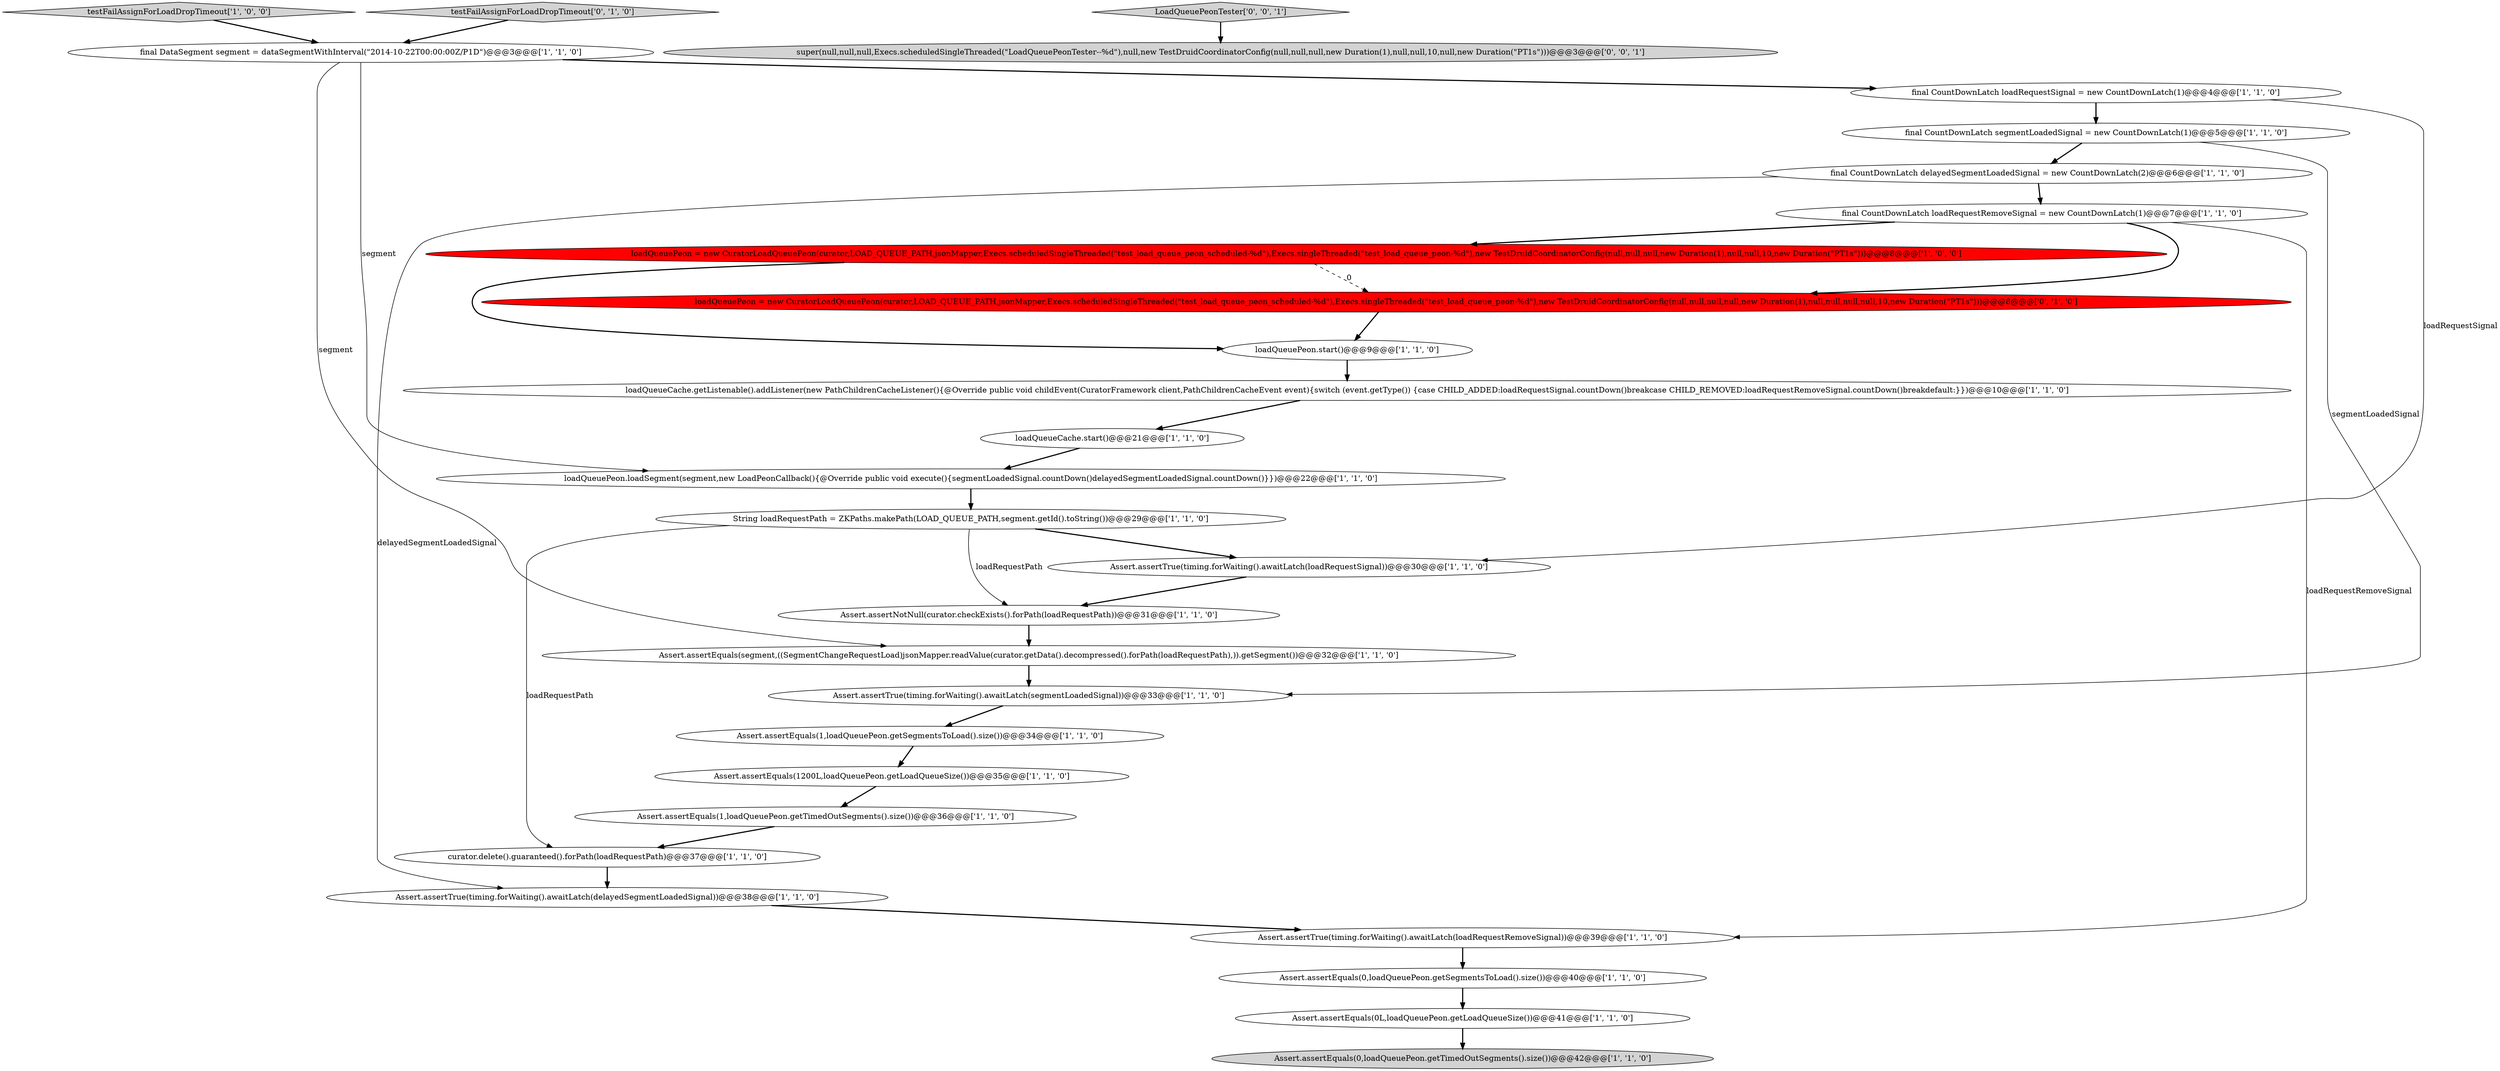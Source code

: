 digraph {
4 [style = filled, label = "Assert.assertEquals(1,loadQueuePeon.getTimedOutSegments().size())@@@36@@@['1', '1', '0']", fillcolor = white, shape = ellipse image = "AAA0AAABBB1BBB"];
28 [style = filled, label = "LoadQueuePeonTester['0', '0', '1']", fillcolor = lightgray, shape = diamond image = "AAA0AAABBB3BBB"];
5 [style = filled, label = "final CountDownLatch loadRequestRemoveSignal = new CountDownLatch(1)@@@7@@@['1', '1', '0']", fillcolor = white, shape = ellipse image = "AAA0AAABBB1BBB"];
15 [style = filled, label = "final CountDownLatch segmentLoadedSignal = new CountDownLatch(1)@@@5@@@['1', '1', '0']", fillcolor = white, shape = ellipse image = "AAA0AAABBB1BBB"];
13 [style = filled, label = "Assert.assertTrue(timing.forWaiting().awaitLatch(segmentLoadedSignal))@@@33@@@['1', '1', '0']", fillcolor = white, shape = ellipse image = "AAA0AAABBB1BBB"];
3 [style = filled, label = "final CountDownLatch loadRequestSignal = new CountDownLatch(1)@@@4@@@['1', '1', '0']", fillcolor = white, shape = ellipse image = "AAA0AAABBB1BBB"];
1 [style = filled, label = "Assert.assertNotNull(curator.checkExists().forPath(loadRequestPath))@@@31@@@['1', '1', '0']", fillcolor = white, shape = ellipse image = "AAA0AAABBB1BBB"];
11 [style = filled, label = "loadQueuePeon = new CuratorLoadQueuePeon(curator,LOAD_QUEUE_PATH,jsonMapper,Execs.scheduledSingleThreaded(\"test_load_queue_peon_scheduled-%d\"),Execs.singleThreaded(\"test_load_queue_peon-%d\"),new TestDruidCoordinatorConfig(null,null,null,new Duration(1),null,null,10,new Duration(\"PT1s\")))@@@8@@@['1', '0', '0']", fillcolor = red, shape = ellipse image = "AAA1AAABBB1BBB"];
9 [style = filled, label = "final DataSegment segment = dataSegmentWithInterval(\"2014-10-22T00:00:00Z/P1D\")@@@3@@@['1', '1', '0']", fillcolor = white, shape = ellipse image = "AAA0AAABBB1BBB"];
14 [style = filled, label = "Assert.assertEquals(1,loadQueuePeon.getSegmentsToLoad().size())@@@34@@@['1', '1', '0']", fillcolor = white, shape = ellipse image = "AAA0AAABBB1BBB"];
18 [style = filled, label = "loadQueueCache.getListenable().addListener(new PathChildrenCacheListener(){@Override public void childEvent(CuratorFramework client,PathChildrenCacheEvent event){switch (event.getType()) {case CHILD_ADDED:loadRequestSignal.countDown()breakcase CHILD_REMOVED:loadRequestRemoveSignal.countDown()breakdefault:}})@@@10@@@['1', '1', '0']", fillcolor = white, shape = ellipse image = "AAA0AAABBB1BBB"];
23 [style = filled, label = "Assert.assertTrue(timing.forWaiting().awaitLatch(loadRequestSignal))@@@30@@@['1', '1', '0']", fillcolor = white, shape = ellipse image = "AAA0AAABBB1BBB"];
27 [style = filled, label = "super(null,null,null,Execs.scheduledSingleThreaded(\"LoadQueuePeonTester--%d\"),null,new TestDruidCoordinatorConfig(null,null,null,new Duration(1),null,null,10,null,new Duration(\"PT1s\")))@@@3@@@['0', '0', '1']", fillcolor = lightgray, shape = ellipse image = "AAA0AAABBB3BBB"];
8 [style = filled, label = "Assert.assertEquals(segment,((SegmentChangeRequestLoad)jsonMapper.readValue(curator.getData().decompressed().forPath(loadRequestPath),)).getSegment())@@@32@@@['1', '1', '0']", fillcolor = white, shape = ellipse image = "AAA0AAABBB1BBB"];
7 [style = filled, label = "String loadRequestPath = ZKPaths.makePath(LOAD_QUEUE_PATH,segment.getId().toString())@@@29@@@['1', '1', '0']", fillcolor = white, shape = ellipse image = "AAA0AAABBB1BBB"];
6 [style = filled, label = "loadQueuePeon.loadSegment(segment,new LoadPeonCallback(){@Override public void execute(){segmentLoadedSignal.countDown()delayedSegmentLoadedSignal.countDown()}})@@@22@@@['1', '1', '0']", fillcolor = white, shape = ellipse image = "AAA0AAABBB1BBB"];
22 [style = filled, label = "Assert.assertEquals(1200L,loadQueuePeon.getLoadQueueSize())@@@35@@@['1', '1', '0']", fillcolor = white, shape = ellipse image = "AAA0AAABBB1BBB"];
19 [style = filled, label = "loadQueueCache.start()@@@21@@@['1', '1', '0']", fillcolor = white, shape = ellipse image = "AAA0AAABBB1BBB"];
2 [style = filled, label = "Assert.assertEquals(0,loadQueuePeon.getSegmentsToLoad().size())@@@40@@@['1', '1', '0']", fillcolor = white, shape = ellipse image = "AAA0AAABBB1BBB"];
16 [style = filled, label = "final CountDownLatch delayedSegmentLoadedSignal = new CountDownLatch(2)@@@6@@@['1', '1', '0']", fillcolor = white, shape = ellipse image = "AAA0AAABBB1BBB"];
20 [style = filled, label = "Assert.assertTrue(timing.forWaiting().awaitLatch(delayedSegmentLoadedSignal))@@@38@@@['1', '1', '0']", fillcolor = white, shape = ellipse image = "AAA0AAABBB1BBB"];
0 [style = filled, label = "curator.delete().guaranteed().forPath(loadRequestPath)@@@37@@@['1', '1', '0']", fillcolor = white, shape = ellipse image = "AAA0AAABBB1BBB"];
17 [style = filled, label = "Assert.assertEquals(0L,loadQueuePeon.getLoadQueueSize())@@@41@@@['1', '1', '0']", fillcolor = white, shape = ellipse image = "AAA0AAABBB1BBB"];
21 [style = filled, label = "testFailAssignForLoadDropTimeout['1', '0', '0']", fillcolor = lightgray, shape = diamond image = "AAA0AAABBB1BBB"];
24 [style = filled, label = "Assert.assertEquals(0,loadQueuePeon.getTimedOutSegments().size())@@@42@@@['1', '1', '0']", fillcolor = lightgray, shape = ellipse image = "AAA0AAABBB1BBB"];
25 [style = filled, label = "loadQueuePeon = new CuratorLoadQueuePeon(curator,LOAD_QUEUE_PATH,jsonMapper,Execs.scheduledSingleThreaded(\"test_load_queue_peon_scheduled-%d\"),Execs.singleThreaded(\"test_load_queue_peon-%d\"),new TestDruidCoordinatorConfig(null,null,null,null,new Duration(1),null,null,null,null,10,new Duration(\"PT1s\")))@@@8@@@['0', '1', '0']", fillcolor = red, shape = ellipse image = "AAA1AAABBB2BBB"];
10 [style = filled, label = "Assert.assertTrue(timing.forWaiting().awaitLatch(loadRequestRemoveSignal))@@@39@@@['1', '1', '0']", fillcolor = white, shape = ellipse image = "AAA0AAABBB1BBB"];
26 [style = filled, label = "testFailAssignForLoadDropTimeout['0', '1', '0']", fillcolor = lightgray, shape = diamond image = "AAA0AAABBB2BBB"];
12 [style = filled, label = "loadQueuePeon.start()@@@9@@@['1', '1', '0']", fillcolor = white, shape = ellipse image = "AAA0AAABBB1BBB"];
2->17 [style = bold, label=""];
15->13 [style = solid, label="segmentLoadedSignal"];
1->8 [style = bold, label=""];
7->0 [style = solid, label="loadRequestPath"];
14->22 [style = bold, label=""];
18->19 [style = bold, label=""];
26->9 [style = bold, label=""];
11->12 [style = bold, label=""];
3->15 [style = bold, label=""];
15->16 [style = bold, label=""];
19->6 [style = bold, label=""];
7->1 [style = solid, label="loadRequestPath"];
5->25 [style = bold, label=""];
5->10 [style = solid, label="loadRequestRemoveSignal"];
4->0 [style = bold, label=""];
20->10 [style = bold, label=""];
22->4 [style = bold, label=""];
9->8 [style = solid, label="segment"];
17->24 [style = bold, label=""];
21->9 [style = bold, label=""];
3->23 [style = solid, label="loadRequestSignal"];
25->12 [style = bold, label=""];
7->23 [style = bold, label=""];
12->18 [style = bold, label=""];
11->25 [style = dashed, label="0"];
16->5 [style = bold, label=""];
23->1 [style = bold, label=""];
9->3 [style = bold, label=""];
9->6 [style = solid, label="segment"];
0->20 [style = bold, label=""];
10->2 [style = bold, label=""];
5->11 [style = bold, label=""];
28->27 [style = bold, label=""];
16->20 [style = solid, label="delayedSegmentLoadedSignal"];
6->7 [style = bold, label=""];
13->14 [style = bold, label=""];
8->13 [style = bold, label=""];
}
